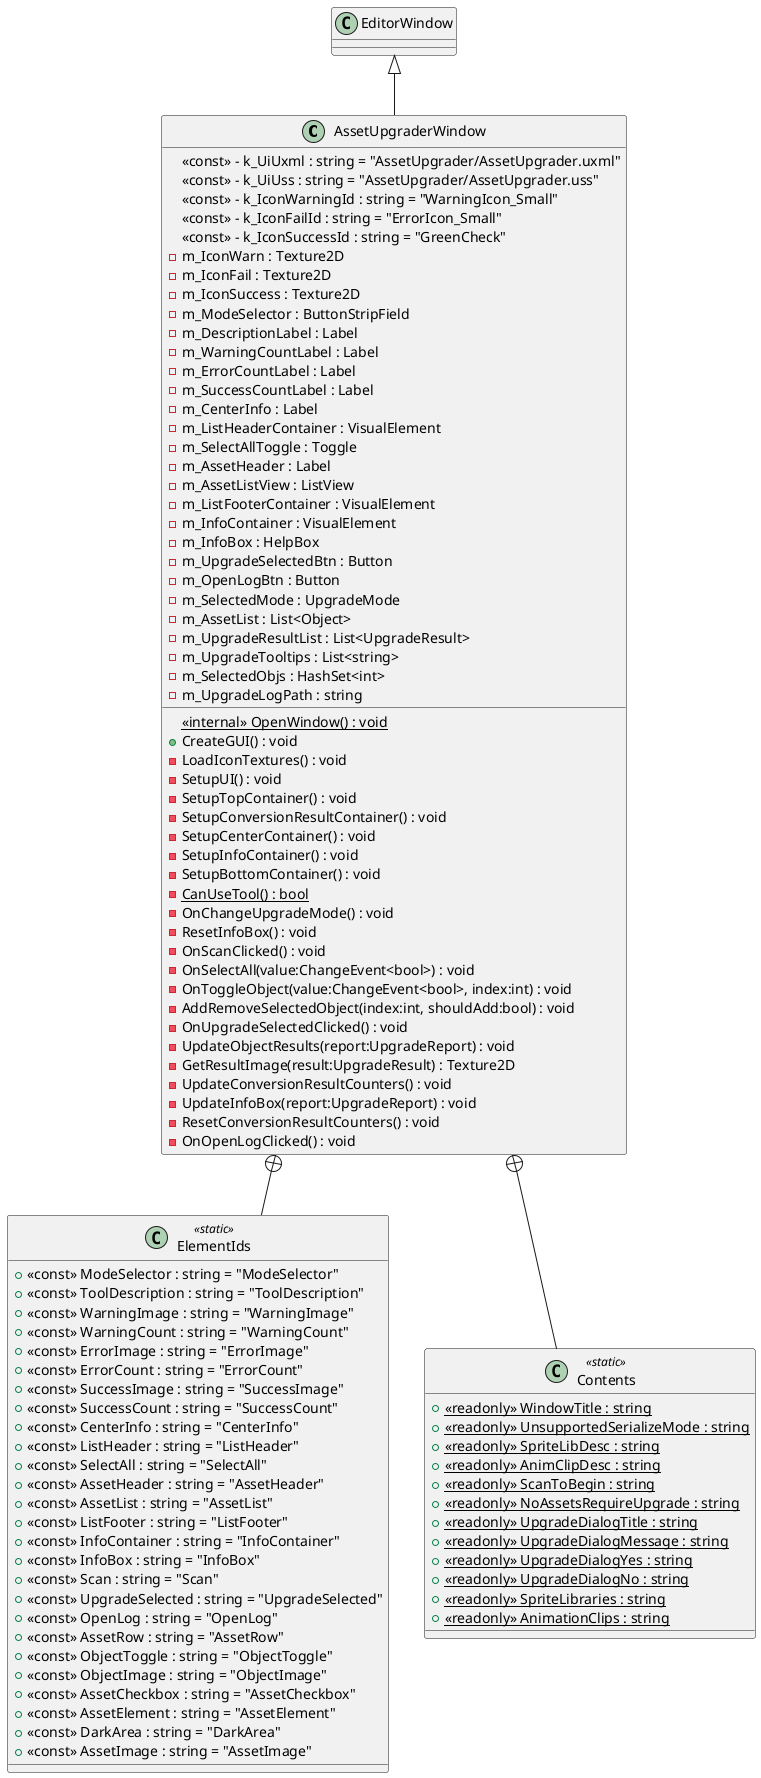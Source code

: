 @startuml
class AssetUpgraderWindow {
    <<const>> - k_UiUxml : string = "AssetUpgrader/AssetUpgrader.uxml"
    <<const>> - k_UiUss : string = "AssetUpgrader/AssetUpgrader.uss"
    <<const>> - k_IconWarningId : string = "WarningIcon_Small"
    <<const>> - k_IconFailId : string = "ErrorIcon_Small"
    <<const>> - k_IconSuccessId : string = "GreenCheck"
    - m_IconWarn : Texture2D
    - m_IconFail : Texture2D
    - m_IconSuccess : Texture2D
    - m_ModeSelector : ButtonStripField
    - m_DescriptionLabel : Label
    - m_WarningCountLabel : Label
    - m_ErrorCountLabel : Label
    - m_SuccessCountLabel : Label
    - m_CenterInfo : Label
    - m_ListHeaderContainer : VisualElement
    - m_SelectAllToggle : Toggle
    - m_AssetHeader : Label
    - m_AssetListView : ListView
    - m_ListFooterContainer : VisualElement
    - m_InfoContainer : VisualElement
    - m_InfoBox : HelpBox
    - m_UpgradeSelectedBtn : Button
    - m_OpenLogBtn : Button
    - m_SelectedMode : UpgradeMode
    - m_AssetList : List<Object>
    - m_UpgradeResultList : List<UpgradeResult>
    - m_UpgradeTooltips : List<string>
    - m_SelectedObjs : HashSet<int>
    - m_UpgradeLogPath : string
    <<internal>> {static} OpenWindow() : void
    + CreateGUI() : void
    - LoadIconTextures() : void
    - SetupUI() : void
    - SetupTopContainer() : void
    - SetupConversionResultContainer() : void
    - SetupCenterContainer() : void
    - SetupInfoContainer() : void
    - SetupBottomContainer() : void
    {static} - CanUseTool() : bool
    - OnChangeUpgradeMode() : void
    - ResetInfoBox() : void
    - OnScanClicked() : void
    - OnSelectAll(value:ChangeEvent<bool>) : void
    - OnToggleObject(value:ChangeEvent<bool>, index:int) : void
    - AddRemoveSelectedObject(index:int, shouldAdd:bool) : void
    - OnUpgradeSelectedClicked() : void
    - UpdateObjectResults(report:UpgradeReport) : void
    - GetResultImage(result:UpgradeResult) : Texture2D
    - UpdateConversionResultCounters() : void
    - UpdateInfoBox(report:UpgradeReport) : void
    - ResetConversionResultCounters() : void
    - OnOpenLogClicked() : void
}
class ElementIds <<static>> {
    + <<const>> ModeSelector : string = "ModeSelector"
    + <<const>> ToolDescription : string = "ToolDescription"
    + <<const>> WarningImage : string = "WarningImage"
    + <<const>> WarningCount : string = "WarningCount"
    + <<const>> ErrorImage : string = "ErrorImage"
    + <<const>> ErrorCount : string = "ErrorCount"
    + <<const>> SuccessImage : string = "SuccessImage"
    + <<const>> SuccessCount : string = "SuccessCount"
    + <<const>> CenterInfo : string = "CenterInfo"
    + <<const>> ListHeader : string = "ListHeader"
    + <<const>> SelectAll : string = "SelectAll"
    + <<const>> AssetHeader : string = "AssetHeader"
    + <<const>> AssetList : string = "AssetList"
    + <<const>> ListFooter : string = "ListFooter"
    + <<const>> InfoContainer : string = "InfoContainer"
    + <<const>> InfoBox : string = "InfoBox"
    + <<const>> Scan : string = "Scan"
    + <<const>> UpgradeSelected : string = "UpgradeSelected"
    + <<const>> OpenLog : string = "OpenLog"
    + <<const>> AssetRow : string = "AssetRow"
    + <<const>> ObjectToggle : string = "ObjectToggle"
    + <<const>> ObjectImage : string = "ObjectImage"
    + <<const>> AssetCheckbox : string = "AssetCheckbox"
    + <<const>> AssetElement : string = "AssetElement"
    + <<const>> DarkArea : string = "DarkArea"
    + <<const>> AssetImage : string = "AssetImage"
}
class Contents <<static>> {
    + {static} <<readonly>> WindowTitle : string
    + {static} <<readonly>> UnsupportedSerializeMode : string
    + {static} <<readonly>> SpriteLibDesc : string
    + {static} <<readonly>> AnimClipDesc : string
    + {static} <<readonly>> ScanToBegin : string
    + {static} <<readonly>> NoAssetsRequireUpgrade : string
    + {static} <<readonly>> UpgradeDialogTitle : string
    + {static} <<readonly>> UpgradeDialogMessage : string
    + {static} <<readonly>> UpgradeDialogYes : string
    + {static} <<readonly>> UpgradeDialogNo : string
    + {static} <<readonly>> SpriteLibraries : string
    + {static} <<readonly>> AnimationClips : string
}
EditorWindow <|-- AssetUpgraderWindow
AssetUpgraderWindow +-- ElementIds
AssetUpgraderWindow +-- Contents
@enduml
